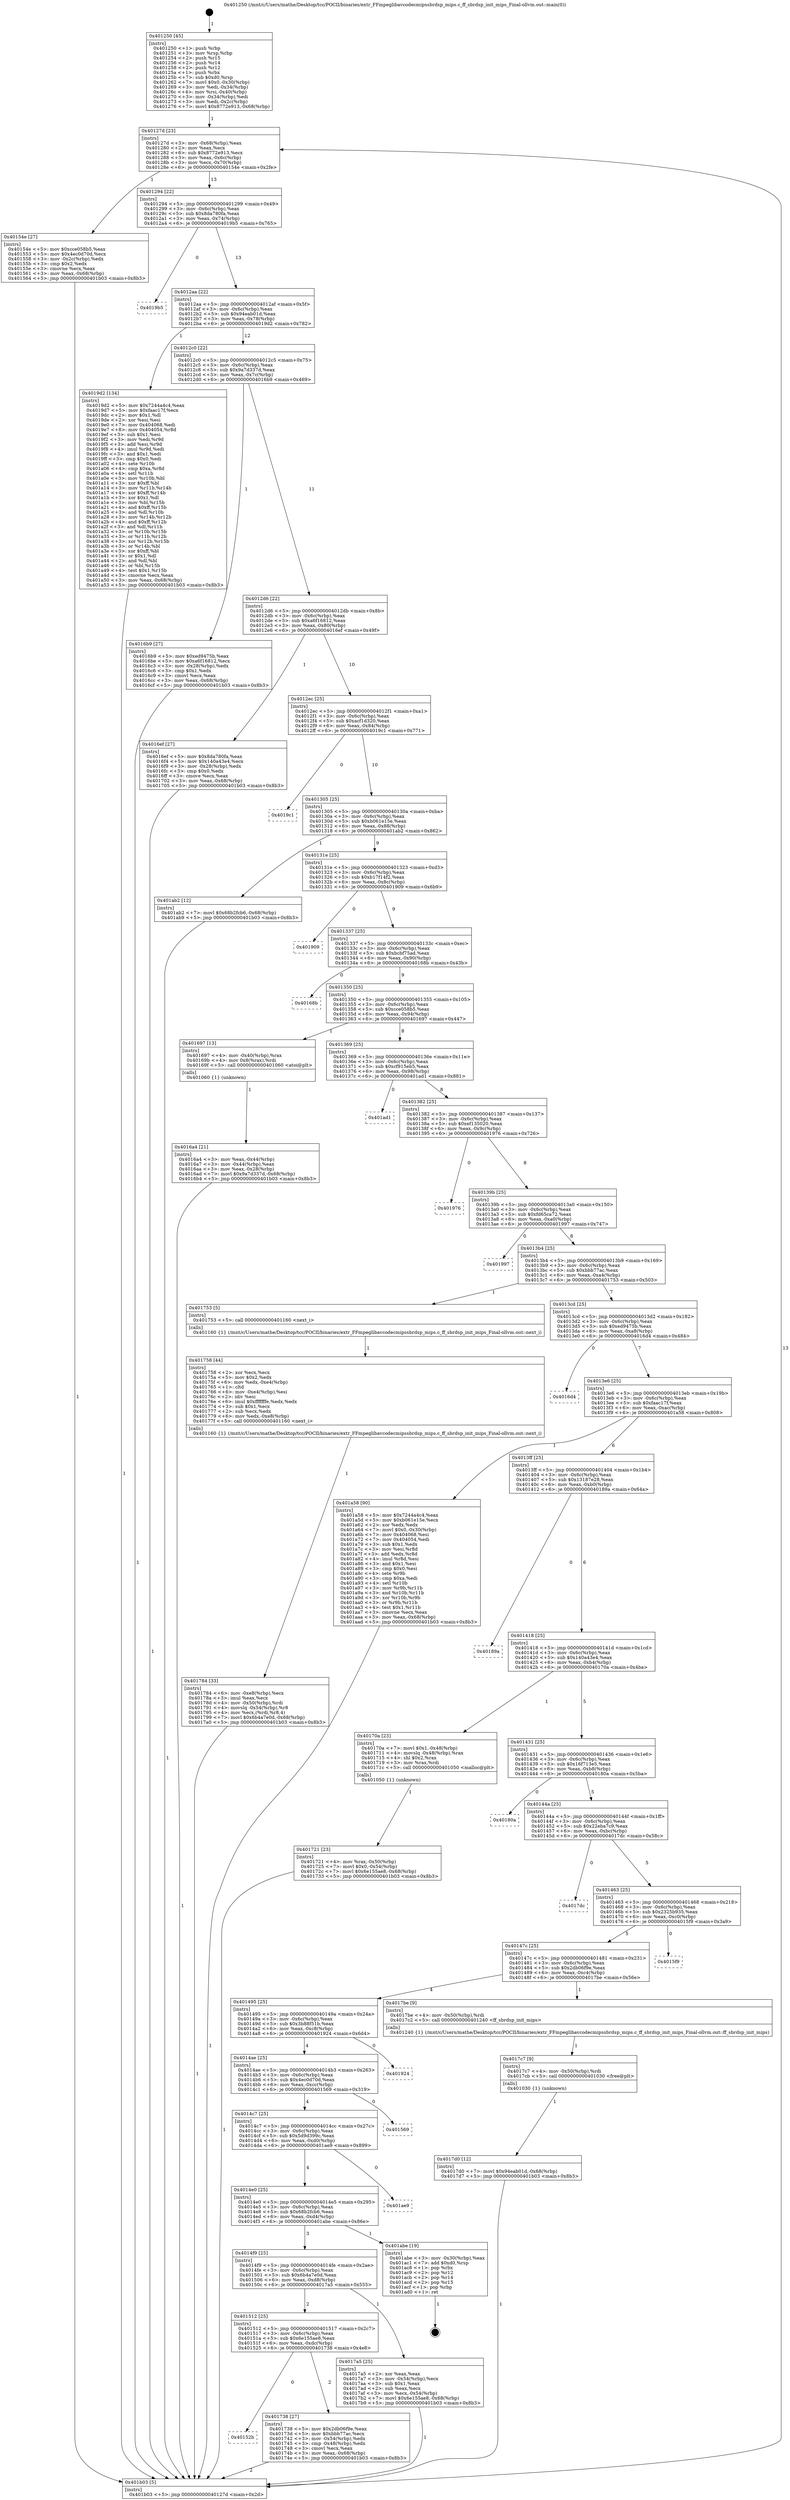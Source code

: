 digraph "0x401250" {
  label = "0x401250 (/mnt/c/Users/mathe/Desktop/tcc/POCII/binaries/extr_FFmpeglibavcodecmipssbrdsp_mips.c_ff_sbrdsp_init_mips_Final-ollvm.out::main(0))"
  labelloc = "t"
  node[shape=record]

  Entry [label="",width=0.3,height=0.3,shape=circle,fillcolor=black,style=filled]
  "0x40127d" [label="{
     0x40127d [23]\l
     | [instrs]\l
     &nbsp;&nbsp;0x40127d \<+3\>: mov -0x68(%rbp),%eax\l
     &nbsp;&nbsp;0x401280 \<+2\>: mov %eax,%ecx\l
     &nbsp;&nbsp;0x401282 \<+6\>: sub $0x8772e913,%ecx\l
     &nbsp;&nbsp;0x401288 \<+3\>: mov %eax,-0x6c(%rbp)\l
     &nbsp;&nbsp;0x40128b \<+3\>: mov %ecx,-0x70(%rbp)\l
     &nbsp;&nbsp;0x40128e \<+6\>: je 000000000040154e \<main+0x2fe\>\l
  }"]
  "0x40154e" [label="{
     0x40154e [27]\l
     | [instrs]\l
     &nbsp;&nbsp;0x40154e \<+5\>: mov $0xcce058b5,%eax\l
     &nbsp;&nbsp;0x401553 \<+5\>: mov $0x4ec0d70d,%ecx\l
     &nbsp;&nbsp;0x401558 \<+3\>: mov -0x2c(%rbp),%edx\l
     &nbsp;&nbsp;0x40155b \<+3\>: cmp $0x2,%edx\l
     &nbsp;&nbsp;0x40155e \<+3\>: cmovne %ecx,%eax\l
     &nbsp;&nbsp;0x401561 \<+3\>: mov %eax,-0x68(%rbp)\l
     &nbsp;&nbsp;0x401564 \<+5\>: jmp 0000000000401b03 \<main+0x8b3\>\l
  }"]
  "0x401294" [label="{
     0x401294 [22]\l
     | [instrs]\l
     &nbsp;&nbsp;0x401294 \<+5\>: jmp 0000000000401299 \<main+0x49\>\l
     &nbsp;&nbsp;0x401299 \<+3\>: mov -0x6c(%rbp),%eax\l
     &nbsp;&nbsp;0x40129c \<+5\>: sub $0x8da780fa,%eax\l
     &nbsp;&nbsp;0x4012a1 \<+3\>: mov %eax,-0x74(%rbp)\l
     &nbsp;&nbsp;0x4012a4 \<+6\>: je 00000000004019b5 \<main+0x765\>\l
  }"]
  "0x401b03" [label="{
     0x401b03 [5]\l
     | [instrs]\l
     &nbsp;&nbsp;0x401b03 \<+5\>: jmp 000000000040127d \<main+0x2d\>\l
  }"]
  "0x401250" [label="{
     0x401250 [45]\l
     | [instrs]\l
     &nbsp;&nbsp;0x401250 \<+1\>: push %rbp\l
     &nbsp;&nbsp;0x401251 \<+3\>: mov %rsp,%rbp\l
     &nbsp;&nbsp;0x401254 \<+2\>: push %r15\l
     &nbsp;&nbsp;0x401256 \<+2\>: push %r14\l
     &nbsp;&nbsp;0x401258 \<+2\>: push %r12\l
     &nbsp;&nbsp;0x40125a \<+1\>: push %rbx\l
     &nbsp;&nbsp;0x40125b \<+7\>: sub $0xd0,%rsp\l
     &nbsp;&nbsp;0x401262 \<+7\>: movl $0x0,-0x30(%rbp)\l
     &nbsp;&nbsp;0x401269 \<+3\>: mov %edi,-0x34(%rbp)\l
     &nbsp;&nbsp;0x40126c \<+4\>: mov %rsi,-0x40(%rbp)\l
     &nbsp;&nbsp;0x401270 \<+3\>: mov -0x34(%rbp),%edi\l
     &nbsp;&nbsp;0x401273 \<+3\>: mov %edi,-0x2c(%rbp)\l
     &nbsp;&nbsp;0x401276 \<+7\>: movl $0x8772e913,-0x68(%rbp)\l
  }"]
  Exit [label="",width=0.3,height=0.3,shape=circle,fillcolor=black,style=filled,peripheries=2]
  "0x4019b5" [label="{
     0x4019b5\l
  }", style=dashed]
  "0x4012aa" [label="{
     0x4012aa [22]\l
     | [instrs]\l
     &nbsp;&nbsp;0x4012aa \<+5\>: jmp 00000000004012af \<main+0x5f\>\l
     &nbsp;&nbsp;0x4012af \<+3\>: mov -0x6c(%rbp),%eax\l
     &nbsp;&nbsp;0x4012b2 \<+5\>: sub $0x94eab01d,%eax\l
     &nbsp;&nbsp;0x4012b7 \<+3\>: mov %eax,-0x78(%rbp)\l
     &nbsp;&nbsp;0x4012ba \<+6\>: je 00000000004019d2 \<main+0x782\>\l
  }"]
  "0x4017d0" [label="{
     0x4017d0 [12]\l
     | [instrs]\l
     &nbsp;&nbsp;0x4017d0 \<+7\>: movl $0x94eab01d,-0x68(%rbp)\l
     &nbsp;&nbsp;0x4017d7 \<+5\>: jmp 0000000000401b03 \<main+0x8b3\>\l
  }"]
  "0x4019d2" [label="{
     0x4019d2 [134]\l
     | [instrs]\l
     &nbsp;&nbsp;0x4019d2 \<+5\>: mov $0x7244a4c4,%eax\l
     &nbsp;&nbsp;0x4019d7 \<+5\>: mov $0xfaac17f,%ecx\l
     &nbsp;&nbsp;0x4019dc \<+2\>: mov $0x1,%dl\l
     &nbsp;&nbsp;0x4019de \<+2\>: xor %esi,%esi\l
     &nbsp;&nbsp;0x4019e0 \<+7\>: mov 0x404068,%edi\l
     &nbsp;&nbsp;0x4019e7 \<+8\>: mov 0x404054,%r8d\l
     &nbsp;&nbsp;0x4019ef \<+3\>: sub $0x1,%esi\l
     &nbsp;&nbsp;0x4019f2 \<+3\>: mov %edi,%r9d\l
     &nbsp;&nbsp;0x4019f5 \<+3\>: add %esi,%r9d\l
     &nbsp;&nbsp;0x4019f8 \<+4\>: imul %r9d,%edi\l
     &nbsp;&nbsp;0x4019fc \<+3\>: and $0x1,%edi\l
     &nbsp;&nbsp;0x4019ff \<+3\>: cmp $0x0,%edi\l
     &nbsp;&nbsp;0x401a02 \<+4\>: sete %r10b\l
     &nbsp;&nbsp;0x401a06 \<+4\>: cmp $0xa,%r8d\l
     &nbsp;&nbsp;0x401a0a \<+4\>: setl %r11b\l
     &nbsp;&nbsp;0x401a0e \<+3\>: mov %r10b,%bl\l
     &nbsp;&nbsp;0x401a11 \<+3\>: xor $0xff,%bl\l
     &nbsp;&nbsp;0x401a14 \<+3\>: mov %r11b,%r14b\l
     &nbsp;&nbsp;0x401a17 \<+4\>: xor $0xff,%r14b\l
     &nbsp;&nbsp;0x401a1b \<+3\>: xor $0x1,%dl\l
     &nbsp;&nbsp;0x401a1e \<+3\>: mov %bl,%r15b\l
     &nbsp;&nbsp;0x401a21 \<+4\>: and $0xff,%r15b\l
     &nbsp;&nbsp;0x401a25 \<+3\>: and %dl,%r10b\l
     &nbsp;&nbsp;0x401a28 \<+3\>: mov %r14b,%r12b\l
     &nbsp;&nbsp;0x401a2b \<+4\>: and $0xff,%r12b\l
     &nbsp;&nbsp;0x401a2f \<+3\>: and %dl,%r11b\l
     &nbsp;&nbsp;0x401a32 \<+3\>: or %r10b,%r15b\l
     &nbsp;&nbsp;0x401a35 \<+3\>: or %r11b,%r12b\l
     &nbsp;&nbsp;0x401a38 \<+3\>: xor %r12b,%r15b\l
     &nbsp;&nbsp;0x401a3b \<+3\>: or %r14b,%bl\l
     &nbsp;&nbsp;0x401a3e \<+3\>: xor $0xff,%bl\l
     &nbsp;&nbsp;0x401a41 \<+3\>: or $0x1,%dl\l
     &nbsp;&nbsp;0x401a44 \<+2\>: and %dl,%bl\l
     &nbsp;&nbsp;0x401a46 \<+3\>: or %bl,%r15b\l
     &nbsp;&nbsp;0x401a49 \<+4\>: test $0x1,%r15b\l
     &nbsp;&nbsp;0x401a4d \<+3\>: cmovne %ecx,%eax\l
     &nbsp;&nbsp;0x401a50 \<+3\>: mov %eax,-0x68(%rbp)\l
     &nbsp;&nbsp;0x401a53 \<+5\>: jmp 0000000000401b03 \<main+0x8b3\>\l
  }"]
  "0x4012c0" [label="{
     0x4012c0 [22]\l
     | [instrs]\l
     &nbsp;&nbsp;0x4012c0 \<+5\>: jmp 00000000004012c5 \<main+0x75\>\l
     &nbsp;&nbsp;0x4012c5 \<+3\>: mov -0x6c(%rbp),%eax\l
     &nbsp;&nbsp;0x4012c8 \<+5\>: sub $0x9a7d337d,%eax\l
     &nbsp;&nbsp;0x4012cd \<+3\>: mov %eax,-0x7c(%rbp)\l
     &nbsp;&nbsp;0x4012d0 \<+6\>: je 00000000004016b9 \<main+0x469\>\l
  }"]
  "0x4017c7" [label="{
     0x4017c7 [9]\l
     | [instrs]\l
     &nbsp;&nbsp;0x4017c7 \<+4\>: mov -0x50(%rbp),%rdi\l
     &nbsp;&nbsp;0x4017cb \<+5\>: call 0000000000401030 \<free@plt\>\l
     | [calls]\l
     &nbsp;&nbsp;0x401030 \{1\} (unknown)\l
  }"]
  "0x4016b9" [label="{
     0x4016b9 [27]\l
     | [instrs]\l
     &nbsp;&nbsp;0x4016b9 \<+5\>: mov $0xed9475b,%eax\l
     &nbsp;&nbsp;0x4016be \<+5\>: mov $0xa6f16812,%ecx\l
     &nbsp;&nbsp;0x4016c3 \<+3\>: mov -0x28(%rbp),%edx\l
     &nbsp;&nbsp;0x4016c6 \<+3\>: cmp $0x1,%edx\l
     &nbsp;&nbsp;0x4016c9 \<+3\>: cmovl %ecx,%eax\l
     &nbsp;&nbsp;0x4016cc \<+3\>: mov %eax,-0x68(%rbp)\l
     &nbsp;&nbsp;0x4016cf \<+5\>: jmp 0000000000401b03 \<main+0x8b3\>\l
  }"]
  "0x4012d6" [label="{
     0x4012d6 [22]\l
     | [instrs]\l
     &nbsp;&nbsp;0x4012d6 \<+5\>: jmp 00000000004012db \<main+0x8b\>\l
     &nbsp;&nbsp;0x4012db \<+3\>: mov -0x6c(%rbp),%eax\l
     &nbsp;&nbsp;0x4012de \<+5\>: sub $0xa6f16812,%eax\l
     &nbsp;&nbsp;0x4012e3 \<+3\>: mov %eax,-0x80(%rbp)\l
     &nbsp;&nbsp;0x4012e6 \<+6\>: je 00000000004016ef \<main+0x49f\>\l
  }"]
  "0x401784" [label="{
     0x401784 [33]\l
     | [instrs]\l
     &nbsp;&nbsp;0x401784 \<+6\>: mov -0xe8(%rbp),%ecx\l
     &nbsp;&nbsp;0x40178a \<+3\>: imul %eax,%ecx\l
     &nbsp;&nbsp;0x40178d \<+4\>: mov -0x50(%rbp),%rdi\l
     &nbsp;&nbsp;0x401791 \<+4\>: movslq -0x54(%rbp),%r8\l
     &nbsp;&nbsp;0x401795 \<+4\>: mov %ecx,(%rdi,%r8,4)\l
     &nbsp;&nbsp;0x401799 \<+7\>: movl $0x6b4a7e0d,-0x68(%rbp)\l
     &nbsp;&nbsp;0x4017a0 \<+5\>: jmp 0000000000401b03 \<main+0x8b3\>\l
  }"]
  "0x4016ef" [label="{
     0x4016ef [27]\l
     | [instrs]\l
     &nbsp;&nbsp;0x4016ef \<+5\>: mov $0x8da780fa,%eax\l
     &nbsp;&nbsp;0x4016f4 \<+5\>: mov $0x140a43e4,%ecx\l
     &nbsp;&nbsp;0x4016f9 \<+3\>: mov -0x28(%rbp),%edx\l
     &nbsp;&nbsp;0x4016fc \<+3\>: cmp $0x0,%edx\l
     &nbsp;&nbsp;0x4016ff \<+3\>: cmove %ecx,%eax\l
     &nbsp;&nbsp;0x401702 \<+3\>: mov %eax,-0x68(%rbp)\l
     &nbsp;&nbsp;0x401705 \<+5\>: jmp 0000000000401b03 \<main+0x8b3\>\l
  }"]
  "0x4012ec" [label="{
     0x4012ec [25]\l
     | [instrs]\l
     &nbsp;&nbsp;0x4012ec \<+5\>: jmp 00000000004012f1 \<main+0xa1\>\l
     &nbsp;&nbsp;0x4012f1 \<+3\>: mov -0x6c(%rbp),%eax\l
     &nbsp;&nbsp;0x4012f4 \<+5\>: sub $0xacf1d320,%eax\l
     &nbsp;&nbsp;0x4012f9 \<+6\>: mov %eax,-0x84(%rbp)\l
     &nbsp;&nbsp;0x4012ff \<+6\>: je 00000000004019c1 \<main+0x771\>\l
  }"]
  "0x401758" [label="{
     0x401758 [44]\l
     | [instrs]\l
     &nbsp;&nbsp;0x401758 \<+2\>: xor %ecx,%ecx\l
     &nbsp;&nbsp;0x40175a \<+5\>: mov $0x2,%edx\l
     &nbsp;&nbsp;0x40175f \<+6\>: mov %edx,-0xe4(%rbp)\l
     &nbsp;&nbsp;0x401765 \<+1\>: cltd\l
     &nbsp;&nbsp;0x401766 \<+6\>: mov -0xe4(%rbp),%esi\l
     &nbsp;&nbsp;0x40176c \<+2\>: idiv %esi\l
     &nbsp;&nbsp;0x40176e \<+6\>: imul $0xfffffffe,%edx,%edx\l
     &nbsp;&nbsp;0x401774 \<+3\>: sub $0x1,%ecx\l
     &nbsp;&nbsp;0x401777 \<+2\>: sub %ecx,%edx\l
     &nbsp;&nbsp;0x401779 \<+6\>: mov %edx,-0xe8(%rbp)\l
     &nbsp;&nbsp;0x40177f \<+5\>: call 0000000000401160 \<next_i\>\l
     | [calls]\l
     &nbsp;&nbsp;0x401160 \{1\} (/mnt/c/Users/mathe/Desktop/tcc/POCII/binaries/extr_FFmpeglibavcodecmipssbrdsp_mips.c_ff_sbrdsp_init_mips_Final-ollvm.out::next_i)\l
  }"]
  "0x4019c1" [label="{
     0x4019c1\l
  }", style=dashed]
  "0x401305" [label="{
     0x401305 [25]\l
     | [instrs]\l
     &nbsp;&nbsp;0x401305 \<+5\>: jmp 000000000040130a \<main+0xba\>\l
     &nbsp;&nbsp;0x40130a \<+3\>: mov -0x6c(%rbp),%eax\l
     &nbsp;&nbsp;0x40130d \<+5\>: sub $0xb061e15e,%eax\l
     &nbsp;&nbsp;0x401312 \<+6\>: mov %eax,-0x88(%rbp)\l
     &nbsp;&nbsp;0x401318 \<+6\>: je 0000000000401ab2 \<main+0x862\>\l
  }"]
  "0x40152b" [label="{
     0x40152b\l
  }", style=dashed]
  "0x401ab2" [label="{
     0x401ab2 [12]\l
     | [instrs]\l
     &nbsp;&nbsp;0x401ab2 \<+7\>: movl $0x68b2fcb6,-0x68(%rbp)\l
     &nbsp;&nbsp;0x401ab9 \<+5\>: jmp 0000000000401b03 \<main+0x8b3\>\l
  }"]
  "0x40131e" [label="{
     0x40131e [25]\l
     | [instrs]\l
     &nbsp;&nbsp;0x40131e \<+5\>: jmp 0000000000401323 \<main+0xd3\>\l
     &nbsp;&nbsp;0x401323 \<+3\>: mov -0x6c(%rbp),%eax\l
     &nbsp;&nbsp;0x401326 \<+5\>: sub $0xb17f14f2,%eax\l
     &nbsp;&nbsp;0x40132b \<+6\>: mov %eax,-0x8c(%rbp)\l
     &nbsp;&nbsp;0x401331 \<+6\>: je 0000000000401909 \<main+0x6b9\>\l
  }"]
  "0x401738" [label="{
     0x401738 [27]\l
     | [instrs]\l
     &nbsp;&nbsp;0x401738 \<+5\>: mov $0x2db06f9e,%eax\l
     &nbsp;&nbsp;0x40173d \<+5\>: mov $0xbbb77ac,%ecx\l
     &nbsp;&nbsp;0x401742 \<+3\>: mov -0x54(%rbp),%edx\l
     &nbsp;&nbsp;0x401745 \<+3\>: cmp -0x48(%rbp),%edx\l
     &nbsp;&nbsp;0x401748 \<+3\>: cmovl %ecx,%eax\l
     &nbsp;&nbsp;0x40174b \<+3\>: mov %eax,-0x68(%rbp)\l
     &nbsp;&nbsp;0x40174e \<+5\>: jmp 0000000000401b03 \<main+0x8b3\>\l
  }"]
  "0x401909" [label="{
     0x401909\l
  }", style=dashed]
  "0x401337" [label="{
     0x401337 [25]\l
     | [instrs]\l
     &nbsp;&nbsp;0x401337 \<+5\>: jmp 000000000040133c \<main+0xec\>\l
     &nbsp;&nbsp;0x40133c \<+3\>: mov -0x6c(%rbp),%eax\l
     &nbsp;&nbsp;0x40133f \<+5\>: sub $0xbcbf75ad,%eax\l
     &nbsp;&nbsp;0x401344 \<+6\>: mov %eax,-0x90(%rbp)\l
     &nbsp;&nbsp;0x40134a \<+6\>: je 000000000040168b \<main+0x43b\>\l
  }"]
  "0x401512" [label="{
     0x401512 [25]\l
     | [instrs]\l
     &nbsp;&nbsp;0x401512 \<+5\>: jmp 0000000000401517 \<main+0x2c7\>\l
     &nbsp;&nbsp;0x401517 \<+3\>: mov -0x6c(%rbp),%eax\l
     &nbsp;&nbsp;0x40151a \<+5\>: sub $0x6e155ae8,%eax\l
     &nbsp;&nbsp;0x40151f \<+6\>: mov %eax,-0xdc(%rbp)\l
     &nbsp;&nbsp;0x401525 \<+6\>: je 0000000000401738 \<main+0x4e8\>\l
  }"]
  "0x40168b" [label="{
     0x40168b\l
  }", style=dashed]
  "0x401350" [label="{
     0x401350 [25]\l
     | [instrs]\l
     &nbsp;&nbsp;0x401350 \<+5\>: jmp 0000000000401355 \<main+0x105\>\l
     &nbsp;&nbsp;0x401355 \<+3\>: mov -0x6c(%rbp),%eax\l
     &nbsp;&nbsp;0x401358 \<+5\>: sub $0xcce058b5,%eax\l
     &nbsp;&nbsp;0x40135d \<+6\>: mov %eax,-0x94(%rbp)\l
     &nbsp;&nbsp;0x401363 \<+6\>: je 0000000000401697 \<main+0x447\>\l
  }"]
  "0x4017a5" [label="{
     0x4017a5 [25]\l
     | [instrs]\l
     &nbsp;&nbsp;0x4017a5 \<+2\>: xor %eax,%eax\l
     &nbsp;&nbsp;0x4017a7 \<+3\>: mov -0x54(%rbp),%ecx\l
     &nbsp;&nbsp;0x4017aa \<+3\>: sub $0x1,%eax\l
     &nbsp;&nbsp;0x4017ad \<+2\>: sub %eax,%ecx\l
     &nbsp;&nbsp;0x4017af \<+3\>: mov %ecx,-0x54(%rbp)\l
     &nbsp;&nbsp;0x4017b2 \<+7\>: movl $0x6e155ae8,-0x68(%rbp)\l
     &nbsp;&nbsp;0x4017b9 \<+5\>: jmp 0000000000401b03 \<main+0x8b3\>\l
  }"]
  "0x401697" [label="{
     0x401697 [13]\l
     | [instrs]\l
     &nbsp;&nbsp;0x401697 \<+4\>: mov -0x40(%rbp),%rax\l
     &nbsp;&nbsp;0x40169b \<+4\>: mov 0x8(%rax),%rdi\l
     &nbsp;&nbsp;0x40169f \<+5\>: call 0000000000401060 \<atoi@plt\>\l
     | [calls]\l
     &nbsp;&nbsp;0x401060 \{1\} (unknown)\l
  }"]
  "0x401369" [label="{
     0x401369 [25]\l
     | [instrs]\l
     &nbsp;&nbsp;0x401369 \<+5\>: jmp 000000000040136e \<main+0x11e\>\l
     &nbsp;&nbsp;0x40136e \<+3\>: mov -0x6c(%rbp),%eax\l
     &nbsp;&nbsp;0x401371 \<+5\>: sub $0xcf915eb5,%eax\l
     &nbsp;&nbsp;0x401376 \<+6\>: mov %eax,-0x98(%rbp)\l
     &nbsp;&nbsp;0x40137c \<+6\>: je 0000000000401ad1 \<main+0x881\>\l
  }"]
  "0x4016a4" [label="{
     0x4016a4 [21]\l
     | [instrs]\l
     &nbsp;&nbsp;0x4016a4 \<+3\>: mov %eax,-0x44(%rbp)\l
     &nbsp;&nbsp;0x4016a7 \<+3\>: mov -0x44(%rbp),%eax\l
     &nbsp;&nbsp;0x4016aa \<+3\>: mov %eax,-0x28(%rbp)\l
     &nbsp;&nbsp;0x4016ad \<+7\>: movl $0x9a7d337d,-0x68(%rbp)\l
     &nbsp;&nbsp;0x4016b4 \<+5\>: jmp 0000000000401b03 \<main+0x8b3\>\l
  }"]
  "0x4014f9" [label="{
     0x4014f9 [25]\l
     | [instrs]\l
     &nbsp;&nbsp;0x4014f9 \<+5\>: jmp 00000000004014fe \<main+0x2ae\>\l
     &nbsp;&nbsp;0x4014fe \<+3\>: mov -0x6c(%rbp),%eax\l
     &nbsp;&nbsp;0x401501 \<+5\>: sub $0x6b4a7e0d,%eax\l
     &nbsp;&nbsp;0x401506 \<+6\>: mov %eax,-0xd8(%rbp)\l
     &nbsp;&nbsp;0x40150c \<+6\>: je 00000000004017a5 \<main+0x555\>\l
  }"]
  "0x401ad1" [label="{
     0x401ad1\l
  }", style=dashed]
  "0x401382" [label="{
     0x401382 [25]\l
     | [instrs]\l
     &nbsp;&nbsp;0x401382 \<+5\>: jmp 0000000000401387 \<main+0x137\>\l
     &nbsp;&nbsp;0x401387 \<+3\>: mov -0x6c(%rbp),%eax\l
     &nbsp;&nbsp;0x40138a \<+5\>: sub $0xef135020,%eax\l
     &nbsp;&nbsp;0x40138f \<+6\>: mov %eax,-0x9c(%rbp)\l
     &nbsp;&nbsp;0x401395 \<+6\>: je 0000000000401976 \<main+0x726\>\l
  }"]
  "0x401abe" [label="{
     0x401abe [19]\l
     | [instrs]\l
     &nbsp;&nbsp;0x401abe \<+3\>: mov -0x30(%rbp),%eax\l
     &nbsp;&nbsp;0x401ac1 \<+7\>: add $0xd0,%rsp\l
     &nbsp;&nbsp;0x401ac8 \<+1\>: pop %rbx\l
     &nbsp;&nbsp;0x401ac9 \<+2\>: pop %r12\l
     &nbsp;&nbsp;0x401acb \<+2\>: pop %r14\l
     &nbsp;&nbsp;0x401acd \<+2\>: pop %r15\l
     &nbsp;&nbsp;0x401acf \<+1\>: pop %rbp\l
     &nbsp;&nbsp;0x401ad0 \<+1\>: ret\l
  }"]
  "0x401976" [label="{
     0x401976\l
  }", style=dashed]
  "0x40139b" [label="{
     0x40139b [25]\l
     | [instrs]\l
     &nbsp;&nbsp;0x40139b \<+5\>: jmp 00000000004013a0 \<main+0x150\>\l
     &nbsp;&nbsp;0x4013a0 \<+3\>: mov -0x6c(%rbp),%eax\l
     &nbsp;&nbsp;0x4013a3 \<+5\>: sub $0xfd65ca72,%eax\l
     &nbsp;&nbsp;0x4013a8 \<+6\>: mov %eax,-0xa0(%rbp)\l
     &nbsp;&nbsp;0x4013ae \<+6\>: je 0000000000401997 \<main+0x747\>\l
  }"]
  "0x4014e0" [label="{
     0x4014e0 [25]\l
     | [instrs]\l
     &nbsp;&nbsp;0x4014e0 \<+5\>: jmp 00000000004014e5 \<main+0x295\>\l
     &nbsp;&nbsp;0x4014e5 \<+3\>: mov -0x6c(%rbp),%eax\l
     &nbsp;&nbsp;0x4014e8 \<+5\>: sub $0x68b2fcb6,%eax\l
     &nbsp;&nbsp;0x4014ed \<+6\>: mov %eax,-0xd4(%rbp)\l
     &nbsp;&nbsp;0x4014f3 \<+6\>: je 0000000000401abe \<main+0x86e\>\l
  }"]
  "0x401997" [label="{
     0x401997\l
  }", style=dashed]
  "0x4013b4" [label="{
     0x4013b4 [25]\l
     | [instrs]\l
     &nbsp;&nbsp;0x4013b4 \<+5\>: jmp 00000000004013b9 \<main+0x169\>\l
     &nbsp;&nbsp;0x4013b9 \<+3\>: mov -0x6c(%rbp),%eax\l
     &nbsp;&nbsp;0x4013bc \<+5\>: sub $0xbbb77ac,%eax\l
     &nbsp;&nbsp;0x4013c1 \<+6\>: mov %eax,-0xa4(%rbp)\l
     &nbsp;&nbsp;0x4013c7 \<+6\>: je 0000000000401753 \<main+0x503\>\l
  }"]
  "0x401ae9" [label="{
     0x401ae9\l
  }", style=dashed]
  "0x401753" [label="{
     0x401753 [5]\l
     | [instrs]\l
     &nbsp;&nbsp;0x401753 \<+5\>: call 0000000000401160 \<next_i\>\l
     | [calls]\l
     &nbsp;&nbsp;0x401160 \{1\} (/mnt/c/Users/mathe/Desktop/tcc/POCII/binaries/extr_FFmpeglibavcodecmipssbrdsp_mips.c_ff_sbrdsp_init_mips_Final-ollvm.out::next_i)\l
  }"]
  "0x4013cd" [label="{
     0x4013cd [25]\l
     | [instrs]\l
     &nbsp;&nbsp;0x4013cd \<+5\>: jmp 00000000004013d2 \<main+0x182\>\l
     &nbsp;&nbsp;0x4013d2 \<+3\>: mov -0x6c(%rbp),%eax\l
     &nbsp;&nbsp;0x4013d5 \<+5\>: sub $0xed9475b,%eax\l
     &nbsp;&nbsp;0x4013da \<+6\>: mov %eax,-0xa8(%rbp)\l
     &nbsp;&nbsp;0x4013e0 \<+6\>: je 00000000004016d4 \<main+0x484\>\l
  }"]
  "0x4014c7" [label="{
     0x4014c7 [25]\l
     | [instrs]\l
     &nbsp;&nbsp;0x4014c7 \<+5\>: jmp 00000000004014cc \<main+0x27c\>\l
     &nbsp;&nbsp;0x4014cc \<+3\>: mov -0x6c(%rbp),%eax\l
     &nbsp;&nbsp;0x4014cf \<+5\>: sub $0x5d9d399c,%eax\l
     &nbsp;&nbsp;0x4014d4 \<+6\>: mov %eax,-0xd0(%rbp)\l
     &nbsp;&nbsp;0x4014da \<+6\>: je 0000000000401ae9 \<main+0x899\>\l
  }"]
  "0x4016d4" [label="{
     0x4016d4\l
  }", style=dashed]
  "0x4013e6" [label="{
     0x4013e6 [25]\l
     | [instrs]\l
     &nbsp;&nbsp;0x4013e6 \<+5\>: jmp 00000000004013eb \<main+0x19b\>\l
     &nbsp;&nbsp;0x4013eb \<+3\>: mov -0x6c(%rbp),%eax\l
     &nbsp;&nbsp;0x4013ee \<+5\>: sub $0xfaac17f,%eax\l
     &nbsp;&nbsp;0x4013f3 \<+6\>: mov %eax,-0xac(%rbp)\l
     &nbsp;&nbsp;0x4013f9 \<+6\>: je 0000000000401a58 \<main+0x808\>\l
  }"]
  "0x401569" [label="{
     0x401569\l
  }", style=dashed]
  "0x401a58" [label="{
     0x401a58 [90]\l
     | [instrs]\l
     &nbsp;&nbsp;0x401a58 \<+5\>: mov $0x7244a4c4,%eax\l
     &nbsp;&nbsp;0x401a5d \<+5\>: mov $0xb061e15e,%ecx\l
     &nbsp;&nbsp;0x401a62 \<+2\>: xor %edx,%edx\l
     &nbsp;&nbsp;0x401a64 \<+7\>: movl $0x0,-0x30(%rbp)\l
     &nbsp;&nbsp;0x401a6b \<+7\>: mov 0x404068,%esi\l
     &nbsp;&nbsp;0x401a72 \<+7\>: mov 0x404054,%edi\l
     &nbsp;&nbsp;0x401a79 \<+3\>: sub $0x1,%edx\l
     &nbsp;&nbsp;0x401a7c \<+3\>: mov %esi,%r8d\l
     &nbsp;&nbsp;0x401a7f \<+3\>: add %edx,%r8d\l
     &nbsp;&nbsp;0x401a82 \<+4\>: imul %r8d,%esi\l
     &nbsp;&nbsp;0x401a86 \<+3\>: and $0x1,%esi\l
     &nbsp;&nbsp;0x401a89 \<+3\>: cmp $0x0,%esi\l
     &nbsp;&nbsp;0x401a8c \<+4\>: sete %r9b\l
     &nbsp;&nbsp;0x401a90 \<+3\>: cmp $0xa,%edi\l
     &nbsp;&nbsp;0x401a93 \<+4\>: setl %r10b\l
     &nbsp;&nbsp;0x401a97 \<+3\>: mov %r9b,%r11b\l
     &nbsp;&nbsp;0x401a9a \<+3\>: and %r10b,%r11b\l
     &nbsp;&nbsp;0x401a9d \<+3\>: xor %r10b,%r9b\l
     &nbsp;&nbsp;0x401aa0 \<+3\>: or %r9b,%r11b\l
     &nbsp;&nbsp;0x401aa3 \<+4\>: test $0x1,%r11b\l
     &nbsp;&nbsp;0x401aa7 \<+3\>: cmovne %ecx,%eax\l
     &nbsp;&nbsp;0x401aaa \<+3\>: mov %eax,-0x68(%rbp)\l
     &nbsp;&nbsp;0x401aad \<+5\>: jmp 0000000000401b03 \<main+0x8b3\>\l
  }"]
  "0x4013ff" [label="{
     0x4013ff [25]\l
     | [instrs]\l
     &nbsp;&nbsp;0x4013ff \<+5\>: jmp 0000000000401404 \<main+0x1b4\>\l
     &nbsp;&nbsp;0x401404 \<+3\>: mov -0x6c(%rbp),%eax\l
     &nbsp;&nbsp;0x401407 \<+5\>: sub $0x13187e28,%eax\l
     &nbsp;&nbsp;0x40140c \<+6\>: mov %eax,-0xb0(%rbp)\l
     &nbsp;&nbsp;0x401412 \<+6\>: je 000000000040189a \<main+0x64a\>\l
  }"]
  "0x4014ae" [label="{
     0x4014ae [25]\l
     | [instrs]\l
     &nbsp;&nbsp;0x4014ae \<+5\>: jmp 00000000004014b3 \<main+0x263\>\l
     &nbsp;&nbsp;0x4014b3 \<+3\>: mov -0x6c(%rbp),%eax\l
     &nbsp;&nbsp;0x4014b6 \<+5\>: sub $0x4ec0d70d,%eax\l
     &nbsp;&nbsp;0x4014bb \<+6\>: mov %eax,-0xcc(%rbp)\l
     &nbsp;&nbsp;0x4014c1 \<+6\>: je 0000000000401569 \<main+0x319\>\l
  }"]
  "0x40189a" [label="{
     0x40189a\l
  }", style=dashed]
  "0x401418" [label="{
     0x401418 [25]\l
     | [instrs]\l
     &nbsp;&nbsp;0x401418 \<+5\>: jmp 000000000040141d \<main+0x1cd\>\l
     &nbsp;&nbsp;0x40141d \<+3\>: mov -0x6c(%rbp),%eax\l
     &nbsp;&nbsp;0x401420 \<+5\>: sub $0x140a43e4,%eax\l
     &nbsp;&nbsp;0x401425 \<+6\>: mov %eax,-0xb4(%rbp)\l
     &nbsp;&nbsp;0x40142b \<+6\>: je 000000000040170a \<main+0x4ba\>\l
  }"]
  "0x401924" [label="{
     0x401924\l
  }", style=dashed]
  "0x40170a" [label="{
     0x40170a [23]\l
     | [instrs]\l
     &nbsp;&nbsp;0x40170a \<+7\>: movl $0x1,-0x48(%rbp)\l
     &nbsp;&nbsp;0x401711 \<+4\>: movslq -0x48(%rbp),%rax\l
     &nbsp;&nbsp;0x401715 \<+4\>: shl $0x2,%rax\l
     &nbsp;&nbsp;0x401719 \<+3\>: mov %rax,%rdi\l
     &nbsp;&nbsp;0x40171c \<+5\>: call 0000000000401050 \<malloc@plt\>\l
     | [calls]\l
     &nbsp;&nbsp;0x401050 \{1\} (unknown)\l
  }"]
  "0x401431" [label="{
     0x401431 [25]\l
     | [instrs]\l
     &nbsp;&nbsp;0x401431 \<+5\>: jmp 0000000000401436 \<main+0x1e6\>\l
     &nbsp;&nbsp;0x401436 \<+3\>: mov -0x6c(%rbp),%eax\l
     &nbsp;&nbsp;0x401439 \<+5\>: sub $0x16f713e5,%eax\l
     &nbsp;&nbsp;0x40143e \<+6\>: mov %eax,-0xb8(%rbp)\l
     &nbsp;&nbsp;0x401444 \<+6\>: je 000000000040180a \<main+0x5ba\>\l
  }"]
  "0x401721" [label="{
     0x401721 [23]\l
     | [instrs]\l
     &nbsp;&nbsp;0x401721 \<+4\>: mov %rax,-0x50(%rbp)\l
     &nbsp;&nbsp;0x401725 \<+7\>: movl $0x0,-0x54(%rbp)\l
     &nbsp;&nbsp;0x40172c \<+7\>: movl $0x6e155ae8,-0x68(%rbp)\l
     &nbsp;&nbsp;0x401733 \<+5\>: jmp 0000000000401b03 \<main+0x8b3\>\l
  }"]
  "0x401495" [label="{
     0x401495 [25]\l
     | [instrs]\l
     &nbsp;&nbsp;0x401495 \<+5\>: jmp 000000000040149a \<main+0x24a\>\l
     &nbsp;&nbsp;0x40149a \<+3\>: mov -0x6c(%rbp),%eax\l
     &nbsp;&nbsp;0x40149d \<+5\>: sub $0x3b88f51b,%eax\l
     &nbsp;&nbsp;0x4014a2 \<+6\>: mov %eax,-0xc8(%rbp)\l
     &nbsp;&nbsp;0x4014a8 \<+6\>: je 0000000000401924 \<main+0x6d4\>\l
  }"]
  "0x40180a" [label="{
     0x40180a\l
  }", style=dashed]
  "0x40144a" [label="{
     0x40144a [25]\l
     | [instrs]\l
     &nbsp;&nbsp;0x40144a \<+5\>: jmp 000000000040144f \<main+0x1ff\>\l
     &nbsp;&nbsp;0x40144f \<+3\>: mov -0x6c(%rbp),%eax\l
     &nbsp;&nbsp;0x401452 \<+5\>: sub $0x22eba7c9,%eax\l
     &nbsp;&nbsp;0x401457 \<+6\>: mov %eax,-0xbc(%rbp)\l
     &nbsp;&nbsp;0x40145d \<+6\>: je 00000000004017dc \<main+0x58c\>\l
  }"]
  "0x4017be" [label="{
     0x4017be [9]\l
     | [instrs]\l
     &nbsp;&nbsp;0x4017be \<+4\>: mov -0x50(%rbp),%rdi\l
     &nbsp;&nbsp;0x4017c2 \<+5\>: call 0000000000401240 \<ff_sbrdsp_init_mips\>\l
     | [calls]\l
     &nbsp;&nbsp;0x401240 \{1\} (/mnt/c/Users/mathe/Desktop/tcc/POCII/binaries/extr_FFmpeglibavcodecmipssbrdsp_mips.c_ff_sbrdsp_init_mips_Final-ollvm.out::ff_sbrdsp_init_mips)\l
  }"]
  "0x4017dc" [label="{
     0x4017dc\l
  }", style=dashed]
  "0x401463" [label="{
     0x401463 [25]\l
     | [instrs]\l
     &nbsp;&nbsp;0x401463 \<+5\>: jmp 0000000000401468 \<main+0x218\>\l
     &nbsp;&nbsp;0x401468 \<+3\>: mov -0x6c(%rbp),%eax\l
     &nbsp;&nbsp;0x40146b \<+5\>: sub $0x2325b935,%eax\l
     &nbsp;&nbsp;0x401470 \<+6\>: mov %eax,-0xc0(%rbp)\l
     &nbsp;&nbsp;0x401476 \<+6\>: je 00000000004015f9 \<main+0x3a9\>\l
  }"]
  "0x40147c" [label="{
     0x40147c [25]\l
     | [instrs]\l
     &nbsp;&nbsp;0x40147c \<+5\>: jmp 0000000000401481 \<main+0x231\>\l
     &nbsp;&nbsp;0x401481 \<+3\>: mov -0x6c(%rbp),%eax\l
     &nbsp;&nbsp;0x401484 \<+5\>: sub $0x2db06f9e,%eax\l
     &nbsp;&nbsp;0x401489 \<+6\>: mov %eax,-0xc4(%rbp)\l
     &nbsp;&nbsp;0x40148f \<+6\>: je 00000000004017be \<main+0x56e\>\l
  }"]
  "0x4015f9" [label="{
     0x4015f9\l
  }", style=dashed]
  Entry -> "0x401250" [label=" 1"]
  "0x40127d" -> "0x40154e" [label=" 1"]
  "0x40127d" -> "0x401294" [label=" 13"]
  "0x40154e" -> "0x401b03" [label=" 1"]
  "0x401250" -> "0x40127d" [label=" 1"]
  "0x401b03" -> "0x40127d" [label=" 13"]
  "0x401abe" -> Exit [label=" 1"]
  "0x401294" -> "0x4019b5" [label=" 0"]
  "0x401294" -> "0x4012aa" [label=" 13"]
  "0x401ab2" -> "0x401b03" [label=" 1"]
  "0x4012aa" -> "0x4019d2" [label=" 1"]
  "0x4012aa" -> "0x4012c0" [label=" 12"]
  "0x401a58" -> "0x401b03" [label=" 1"]
  "0x4012c0" -> "0x4016b9" [label=" 1"]
  "0x4012c0" -> "0x4012d6" [label=" 11"]
  "0x4019d2" -> "0x401b03" [label=" 1"]
  "0x4012d6" -> "0x4016ef" [label=" 1"]
  "0x4012d6" -> "0x4012ec" [label=" 10"]
  "0x4017d0" -> "0x401b03" [label=" 1"]
  "0x4012ec" -> "0x4019c1" [label=" 0"]
  "0x4012ec" -> "0x401305" [label=" 10"]
  "0x4017c7" -> "0x4017d0" [label=" 1"]
  "0x401305" -> "0x401ab2" [label=" 1"]
  "0x401305" -> "0x40131e" [label=" 9"]
  "0x4017be" -> "0x4017c7" [label=" 1"]
  "0x40131e" -> "0x401909" [label=" 0"]
  "0x40131e" -> "0x401337" [label=" 9"]
  "0x4017a5" -> "0x401b03" [label=" 1"]
  "0x401337" -> "0x40168b" [label=" 0"]
  "0x401337" -> "0x401350" [label=" 9"]
  "0x401758" -> "0x401784" [label=" 1"]
  "0x401350" -> "0x401697" [label=" 1"]
  "0x401350" -> "0x401369" [label=" 8"]
  "0x401697" -> "0x4016a4" [label=" 1"]
  "0x4016a4" -> "0x401b03" [label=" 1"]
  "0x4016b9" -> "0x401b03" [label=" 1"]
  "0x4016ef" -> "0x401b03" [label=" 1"]
  "0x401753" -> "0x401758" [label=" 1"]
  "0x401369" -> "0x401ad1" [label=" 0"]
  "0x401369" -> "0x401382" [label=" 8"]
  "0x401512" -> "0x40152b" [label=" 0"]
  "0x401382" -> "0x401976" [label=" 0"]
  "0x401382" -> "0x40139b" [label=" 8"]
  "0x401512" -> "0x401738" [label=" 2"]
  "0x40139b" -> "0x401997" [label=" 0"]
  "0x40139b" -> "0x4013b4" [label=" 8"]
  "0x4014f9" -> "0x401512" [label=" 2"]
  "0x4013b4" -> "0x401753" [label=" 1"]
  "0x4013b4" -> "0x4013cd" [label=" 7"]
  "0x4014f9" -> "0x4017a5" [label=" 1"]
  "0x4013cd" -> "0x4016d4" [label=" 0"]
  "0x4013cd" -> "0x4013e6" [label=" 7"]
  "0x4014e0" -> "0x4014f9" [label=" 3"]
  "0x4013e6" -> "0x401a58" [label=" 1"]
  "0x4013e6" -> "0x4013ff" [label=" 6"]
  "0x4014e0" -> "0x401abe" [label=" 1"]
  "0x4013ff" -> "0x40189a" [label=" 0"]
  "0x4013ff" -> "0x401418" [label=" 6"]
  "0x4014c7" -> "0x4014e0" [label=" 4"]
  "0x401418" -> "0x40170a" [label=" 1"]
  "0x401418" -> "0x401431" [label=" 5"]
  "0x40170a" -> "0x401721" [label=" 1"]
  "0x401721" -> "0x401b03" [label=" 1"]
  "0x4014c7" -> "0x401ae9" [label=" 0"]
  "0x401431" -> "0x40180a" [label=" 0"]
  "0x401431" -> "0x40144a" [label=" 5"]
  "0x4014ae" -> "0x4014c7" [label=" 4"]
  "0x40144a" -> "0x4017dc" [label=" 0"]
  "0x40144a" -> "0x401463" [label=" 5"]
  "0x4014ae" -> "0x401569" [label=" 0"]
  "0x401463" -> "0x4015f9" [label=" 0"]
  "0x401463" -> "0x40147c" [label=" 5"]
  "0x401784" -> "0x401b03" [label=" 1"]
  "0x40147c" -> "0x4017be" [label=" 1"]
  "0x40147c" -> "0x401495" [label=" 4"]
  "0x401738" -> "0x401b03" [label=" 2"]
  "0x401495" -> "0x401924" [label=" 0"]
  "0x401495" -> "0x4014ae" [label=" 4"]
}
